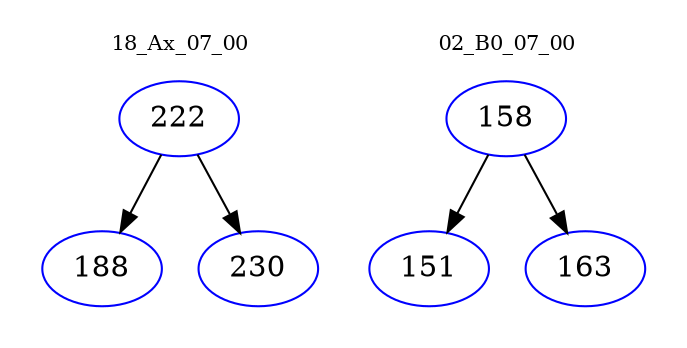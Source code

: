digraph{
subgraph cluster_0 {
color = white
label = "18_Ax_07_00";
fontsize=10;
T0_222 [label="222", color="blue"]
T0_222 -> T0_188 [color="black"]
T0_188 [label="188", color="blue"]
T0_222 -> T0_230 [color="black"]
T0_230 [label="230", color="blue"]
}
subgraph cluster_1 {
color = white
label = "02_B0_07_00";
fontsize=10;
T1_158 [label="158", color="blue"]
T1_158 -> T1_151 [color="black"]
T1_151 [label="151", color="blue"]
T1_158 -> T1_163 [color="black"]
T1_163 [label="163", color="blue"]
}
}
